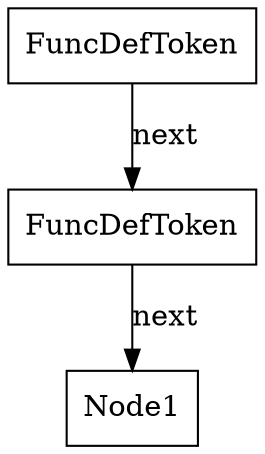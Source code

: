 digraph CFG {
    node [shape=box];
    Node0 [label="FuncDefToken"];
    Node0 -> Node2 [label="next"];
    Node2 [label="FuncDefToken"];
    Node2 -> Node1 [label="next"];
    Node1 [label="Node1"];
}
